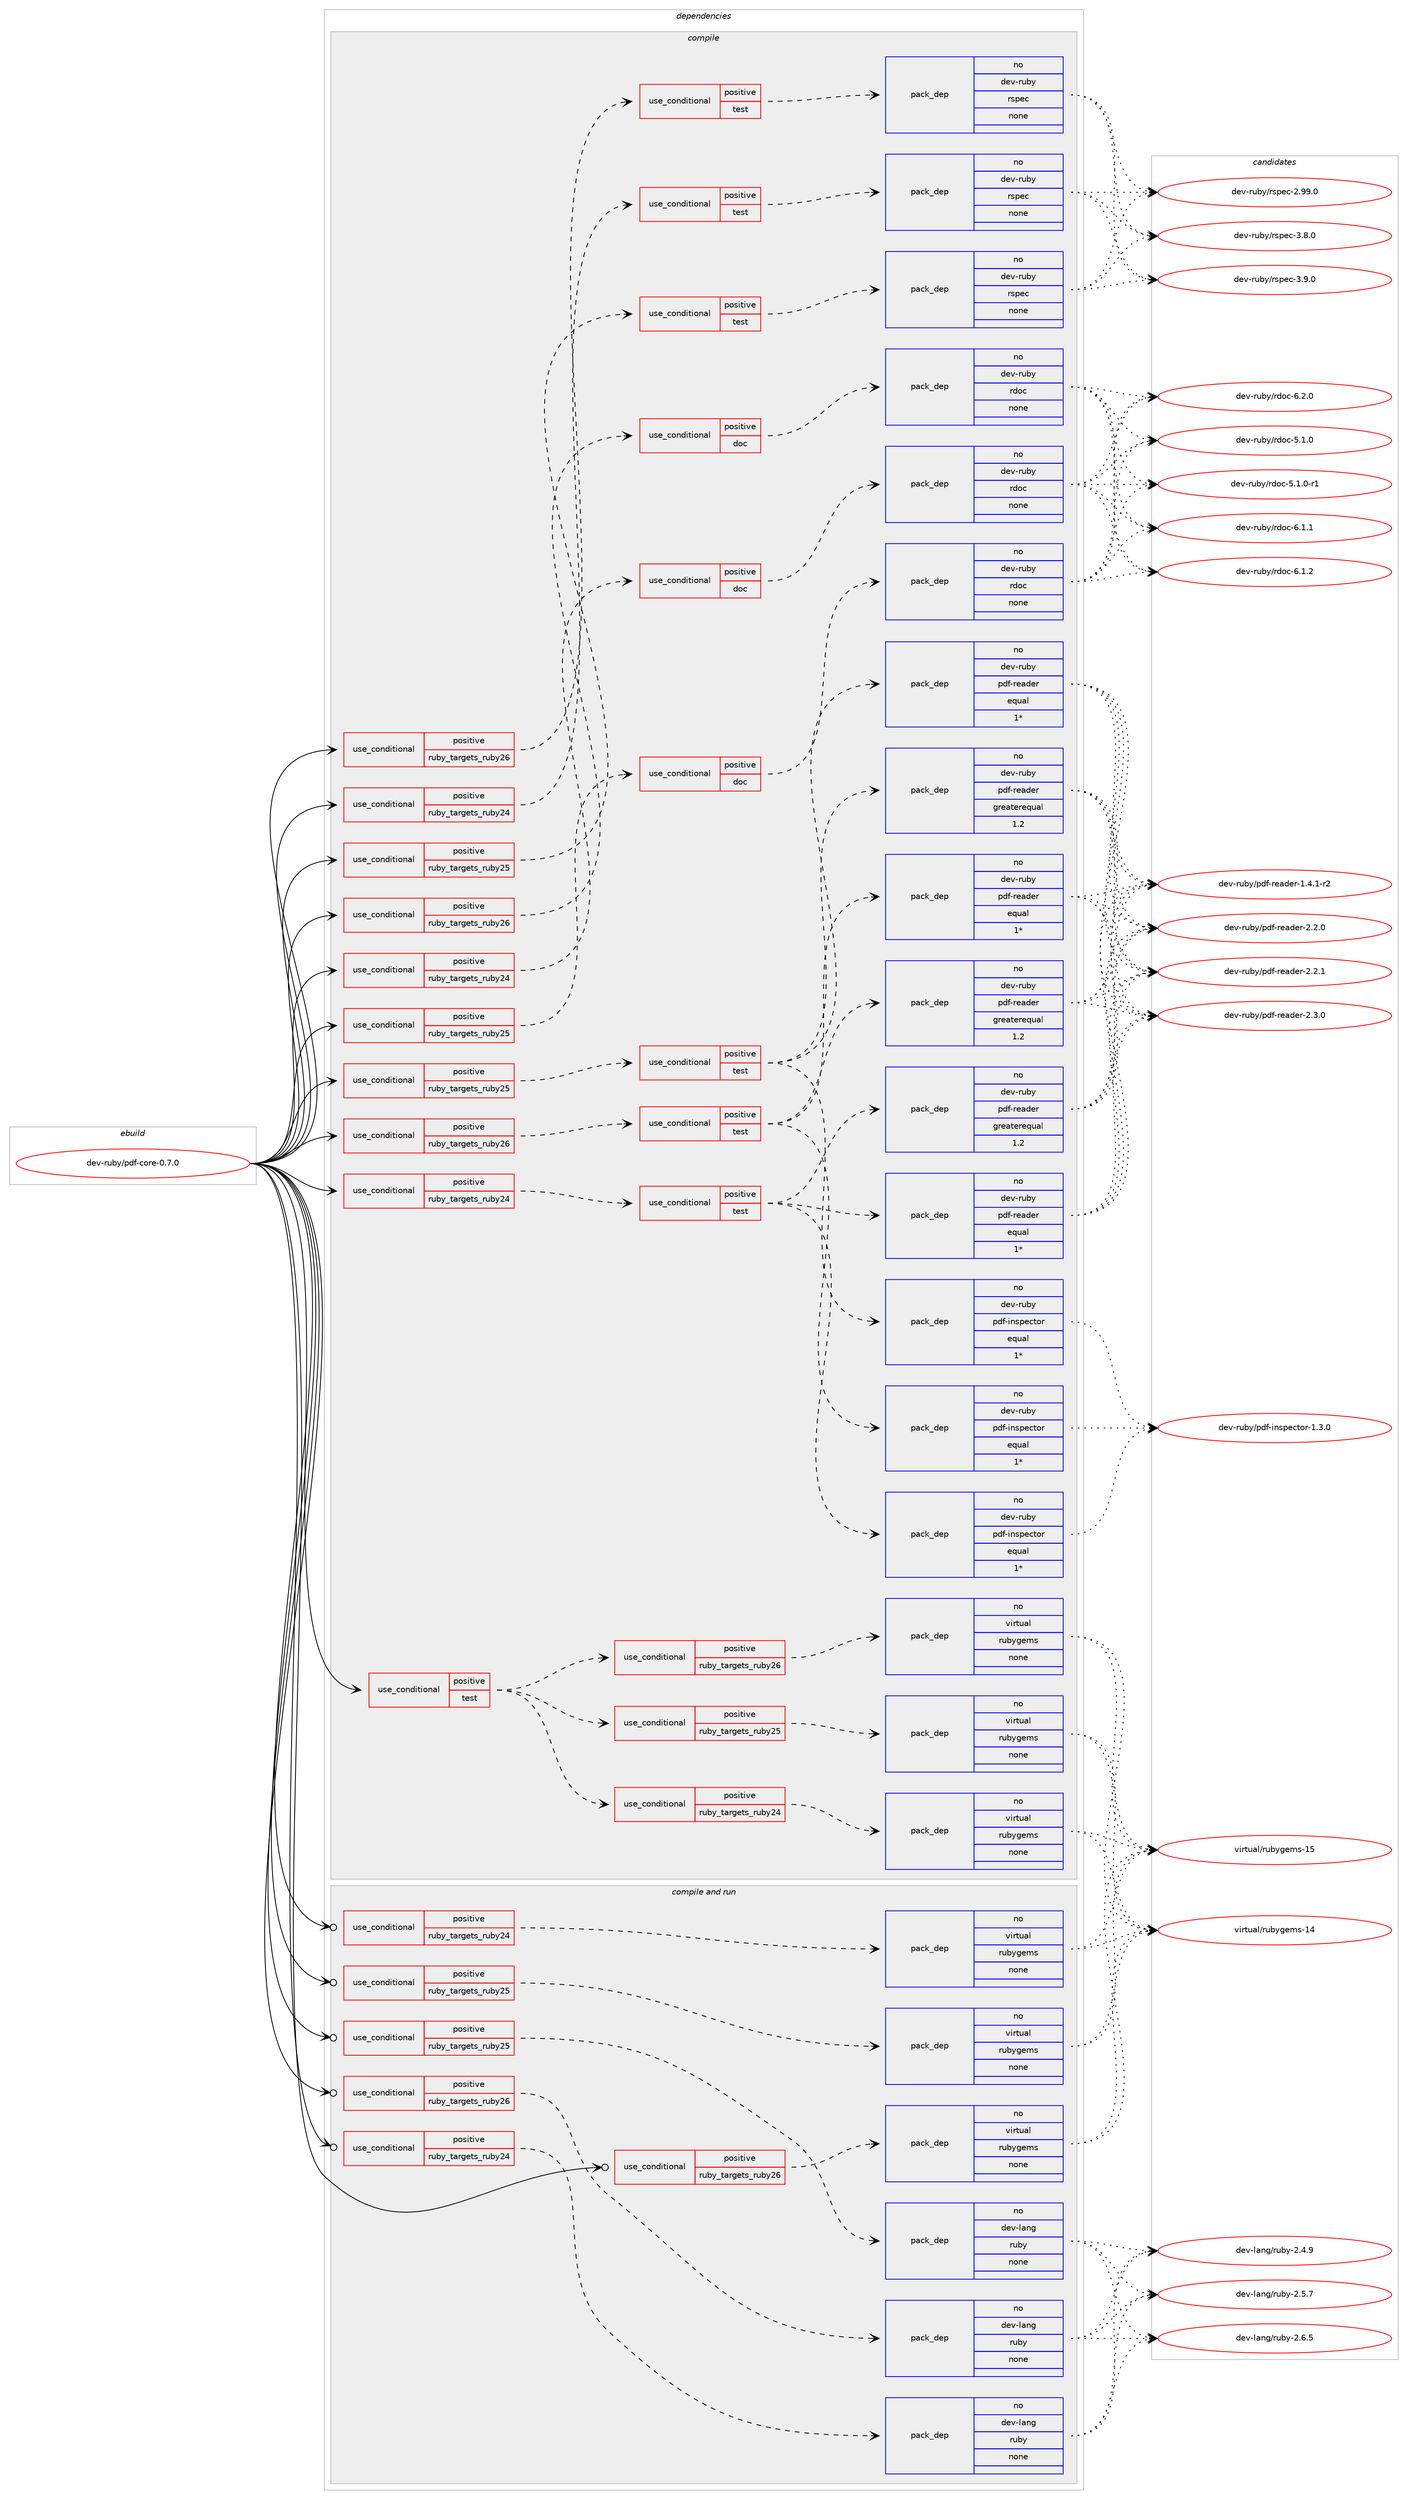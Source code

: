 digraph prolog {

# *************
# Graph options
# *************

newrank=true;
concentrate=true;
compound=true;
graph [rankdir=LR,fontname=Helvetica,fontsize=10,ranksep=1.5];#, ranksep=2.5, nodesep=0.2];
edge  [arrowhead=vee];
node  [fontname=Helvetica,fontsize=10];

# **********
# The ebuild
# **********

subgraph cluster_leftcol {
color=gray;
rank=same;
label=<<i>ebuild</i>>;
id [label="dev-ruby/pdf-core-0.7.0", color=red, width=4, href="../dev-ruby/pdf-core-0.7.0.svg"];
}

# ****************
# The dependencies
# ****************

subgraph cluster_midcol {
color=gray;
label=<<i>dependencies</i>>;
subgraph cluster_compile {
fillcolor="#eeeeee";
style=filled;
label=<<i>compile</i>>;
subgraph cond170307 {
dependency700385 [label=<<TABLE BORDER="0" CELLBORDER="1" CELLSPACING="0" CELLPADDING="4"><TR><TD ROWSPAN="3" CELLPADDING="10">use_conditional</TD></TR><TR><TD>positive</TD></TR><TR><TD>ruby_targets_ruby24</TD></TR></TABLE>>, shape=none, color=red];
subgraph cond170308 {
dependency700386 [label=<<TABLE BORDER="0" CELLBORDER="1" CELLSPACING="0" CELLPADDING="4"><TR><TD ROWSPAN="3" CELLPADDING="10">use_conditional</TD></TR><TR><TD>positive</TD></TR><TR><TD>doc</TD></TR></TABLE>>, shape=none, color=red];
subgraph pack518048 {
dependency700387 [label=<<TABLE BORDER="0" CELLBORDER="1" CELLSPACING="0" CELLPADDING="4" WIDTH="220"><TR><TD ROWSPAN="6" CELLPADDING="30">pack_dep</TD></TR><TR><TD WIDTH="110">no</TD></TR><TR><TD>dev-ruby</TD></TR><TR><TD>rdoc</TD></TR><TR><TD>none</TD></TR><TR><TD></TD></TR></TABLE>>, shape=none, color=blue];
}
dependency700386:e -> dependency700387:w [weight=20,style="dashed",arrowhead="vee"];
}
dependency700385:e -> dependency700386:w [weight=20,style="dashed",arrowhead="vee"];
}
id:e -> dependency700385:w [weight=20,style="solid",arrowhead="vee"];
subgraph cond170309 {
dependency700388 [label=<<TABLE BORDER="0" CELLBORDER="1" CELLSPACING="0" CELLPADDING="4"><TR><TD ROWSPAN="3" CELLPADDING="10">use_conditional</TD></TR><TR><TD>positive</TD></TR><TR><TD>ruby_targets_ruby24</TD></TR></TABLE>>, shape=none, color=red];
subgraph cond170310 {
dependency700389 [label=<<TABLE BORDER="0" CELLBORDER="1" CELLSPACING="0" CELLPADDING="4"><TR><TD ROWSPAN="3" CELLPADDING="10">use_conditional</TD></TR><TR><TD>positive</TD></TR><TR><TD>test</TD></TR></TABLE>>, shape=none, color=red];
subgraph pack518049 {
dependency700390 [label=<<TABLE BORDER="0" CELLBORDER="1" CELLSPACING="0" CELLPADDING="4" WIDTH="220"><TR><TD ROWSPAN="6" CELLPADDING="30">pack_dep</TD></TR><TR><TD WIDTH="110">no</TD></TR><TR><TD>dev-ruby</TD></TR><TR><TD>pdf-inspector</TD></TR><TR><TD>equal</TD></TR><TR><TD>1*</TD></TR></TABLE>>, shape=none, color=blue];
}
dependency700389:e -> dependency700390:w [weight=20,style="dashed",arrowhead="vee"];
subgraph pack518050 {
dependency700391 [label=<<TABLE BORDER="0" CELLBORDER="1" CELLSPACING="0" CELLPADDING="4" WIDTH="220"><TR><TD ROWSPAN="6" CELLPADDING="30">pack_dep</TD></TR><TR><TD WIDTH="110">no</TD></TR><TR><TD>dev-ruby</TD></TR><TR><TD>pdf-reader</TD></TR><TR><TD>greaterequal</TD></TR><TR><TD>1.2</TD></TR></TABLE>>, shape=none, color=blue];
}
dependency700389:e -> dependency700391:w [weight=20,style="dashed",arrowhead="vee"];
subgraph pack518051 {
dependency700392 [label=<<TABLE BORDER="0" CELLBORDER="1" CELLSPACING="0" CELLPADDING="4" WIDTH="220"><TR><TD ROWSPAN="6" CELLPADDING="30">pack_dep</TD></TR><TR><TD WIDTH="110">no</TD></TR><TR><TD>dev-ruby</TD></TR><TR><TD>pdf-reader</TD></TR><TR><TD>equal</TD></TR><TR><TD>1*</TD></TR></TABLE>>, shape=none, color=blue];
}
dependency700389:e -> dependency700392:w [weight=20,style="dashed",arrowhead="vee"];
}
dependency700388:e -> dependency700389:w [weight=20,style="dashed",arrowhead="vee"];
}
id:e -> dependency700388:w [weight=20,style="solid",arrowhead="vee"];
subgraph cond170311 {
dependency700393 [label=<<TABLE BORDER="0" CELLBORDER="1" CELLSPACING="0" CELLPADDING="4"><TR><TD ROWSPAN="3" CELLPADDING="10">use_conditional</TD></TR><TR><TD>positive</TD></TR><TR><TD>ruby_targets_ruby24</TD></TR></TABLE>>, shape=none, color=red];
subgraph cond170312 {
dependency700394 [label=<<TABLE BORDER="0" CELLBORDER="1" CELLSPACING="0" CELLPADDING="4"><TR><TD ROWSPAN="3" CELLPADDING="10">use_conditional</TD></TR><TR><TD>positive</TD></TR><TR><TD>test</TD></TR></TABLE>>, shape=none, color=red];
subgraph pack518052 {
dependency700395 [label=<<TABLE BORDER="0" CELLBORDER="1" CELLSPACING="0" CELLPADDING="4" WIDTH="220"><TR><TD ROWSPAN="6" CELLPADDING="30">pack_dep</TD></TR><TR><TD WIDTH="110">no</TD></TR><TR><TD>dev-ruby</TD></TR><TR><TD>rspec</TD></TR><TR><TD>none</TD></TR><TR><TD></TD></TR></TABLE>>, shape=none, color=blue];
}
dependency700394:e -> dependency700395:w [weight=20,style="dashed",arrowhead="vee"];
}
dependency700393:e -> dependency700394:w [weight=20,style="dashed",arrowhead="vee"];
}
id:e -> dependency700393:w [weight=20,style="solid",arrowhead="vee"];
subgraph cond170313 {
dependency700396 [label=<<TABLE BORDER="0" CELLBORDER="1" CELLSPACING="0" CELLPADDING="4"><TR><TD ROWSPAN="3" CELLPADDING="10">use_conditional</TD></TR><TR><TD>positive</TD></TR><TR><TD>ruby_targets_ruby25</TD></TR></TABLE>>, shape=none, color=red];
subgraph cond170314 {
dependency700397 [label=<<TABLE BORDER="0" CELLBORDER="1" CELLSPACING="0" CELLPADDING="4"><TR><TD ROWSPAN="3" CELLPADDING="10">use_conditional</TD></TR><TR><TD>positive</TD></TR><TR><TD>doc</TD></TR></TABLE>>, shape=none, color=red];
subgraph pack518053 {
dependency700398 [label=<<TABLE BORDER="0" CELLBORDER="1" CELLSPACING="0" CELLPADDING="4" WIDTH="220"><TR><TD ROWSPAN="6" CELLPADDING="30">pack_dep</TD></TR><TR><TD WIDTH="110">no</TD></TR><TR><TD>dev-ruby</TD></TR><TR><TD>rdoc</TD></TR><TR><TD>none</TD></TR><TR><TD></TD></TR></TABLE>>, shape=none, color=blue];
}
dependency700397:e -> dependency700398:w [weight=20,style="dashed",arrowhead="vee"];
}
dependency700396:e -> dependency700397:w [weight=20,style="dashed",arrowhead="vee"];
}
id:e -> dependency700396:w [weight=20,style="solid",arrowhead="vee"];
subgraph cond170315 {
dependency700399 [label=<<TABLE BORDER="0" CELLBORDER="1" CELLSPACING="0" CELLPADDING="4"><TR><TD ROWSPAN="3" CELLPADDING="10">use_conditional</TD></TR><TR><TD>positive</TD></TR><TR><TD>ruby_targets_ruby25</TD></TR></TABLE>>, shape=none, color=red];
subgraph cond170316 {
dependency700400 [label=<<TABLE BORDER="0" CELLBORDER="1" CELLSPACING="0" CELLPADDING="4"><TR><TD ROWSPAN="3" CELLPADDING="10">use_conditional</TD></TR><TR><TD>positive</TD></TR><TR><TD>test</TD></TR></TABLE>>, shape=none, color=red];
subgraph pack518054 {
dependency700401 [label=<<TABLE BORDER="0" CELLBORDER="1" CELLSPACING="0" CELLPADDING="4" WIDTH="220"><TR><TD ROWSPAN="6" CELLPADDING="30">pack_dep</TD></TR><TR><TD WIDTH="110">no</TD></TR><TR><TD>dev-ruby</TD></TR><TR><TD>pdf-inspector</TD></TR><TR><TD>equal</TD></TR><TR><TD>1*</TD></TR></TABLE>>, shape=none, color=blue];
}
dependency700400:e -> dependency700401:w [weight=20,style="dashed",arrowhead="vee"];
subgraph pack518055 {
dependency700402 [label=<<TABLE BORDER="0" CELLBORDER="1" CELLSPACING="0" CELLPADDING="4" WIDTH="220"><TR><TD ROWSPAN="6" CELLPADDING="30">pack_dep</TD></TR><TR><TD WIDTH="110">no</TD></TR><TR><TD>dev-ruby</TD></TR><TR><TD>pdf-reader</TD></TR><TR><TD>greaterequal</TD></TR><TR><TD>1.2</TD></TR></TABLE>>, shape=none, color=blue];
}
dependency700400:e -> dependency700402:w [weight=20,style="dashed",arrowhead="vee"];
subgraph pack518056 {
dependency700403 [label=<<TABLE BORDER="0" CELLBORDER="1" CELLSPACING="0" CELLPADDING="4" WIDTH="220"><TR><TD ROWSPAN="6" CELLPADDING="30">pack_dep</TD></TR><TR><TD WIDTH="110">no</TD></TR><TR><TD>dev-ruby</TD></TR><TR><TD>pdf-reader</TD></TR><TR><TD>equal</TD></TR><TR><TD>1*</TD></TR></TABLE>>, shape=none, color=blue];
}
dependency700400:e -> dependency700403:w [weight=20,style="dashed",arrowhead="vee"];
}
dependency700399:e -> dependency700400:w [weight=20,style="dashed",arrowhead="vee"];
}
id:e -> dependency700399:w [weight=20,style="solid",arrowhead="vee"];
subgraph cond170317 {
dependency700404 [label=<<TABLE BORDER="0" CELLBORDER="1" CELLSPACING="0" CELLPADDING="4"><TR><TD ROWSPAN="3" CELLPADDING="10">use_conditional</TD></TR><TR><TD>positive</TD></TR><TR><TD>ruby_targets_ruby25</TD></TR></TABLE>>, shape=none, color=red];
subgraph cond170318 {
dependency700405 [label=<<TABLE BORDER="0" CELLBORDER="1" CELLSPACING="0" CELLPADDING="4"><TR><TD ROWSPAN="3" CELLPADDING="10">use_conditional</TD></TR><TR><TD>positive</TD></TR><TR><TD>test</TD></TR></TABLE>>, shape=none, color=red];
subgraph pack518057 {
dependency700406 [label=<<TABLE BORDER="0" CELLBORDER="1" CELLSPACING="0" CELLPADDING="4" WIDTH="220"><TR><TD ROWSPAN="6" CELLPADDING="30">pack_dep</TD></TR><TR><TD WIDTH="110">no</TD></TR><TR><TD>dev-ruby</TD></TR><TR><TD>rspec</TD></TR><TR><TD>none</TD></TR><TR><TD></TD></TR></TABLE>>, shape=none, color=blue];
}
dependency700405:e -> dependency700406:w [weight=20,style="dashed",arrowhead="vee"];
}
dependency700404:e -> dependency700405:w [weight=20,style="dashed",arrowhead="vee"];
}
id:e -> dependency700404:w [weight=20,style="solid",arrowhead="vee"];
subgraph cond170319 {
dependency700407 [label=<<TABLE BORDER="0" CELLBORDER="1" CELLSPACING="0" CELLPADDING="4"><TR><TD ROWSPAN="3" CELLPADDING="10">use_conditional</TD></TR><TR><TD>positive</TD></TR><TR><TD>ruby_targets_ruby26</TD></TR></TABLE>>, shape=none, color=red];
subgraph cond170320 {
dependency700408 [label=<<TABLE BORDER="0" CELLBORDER="1" CELLSPACING="0" CELLPADDING="4"><TR><TD ROWSPAN="3" CELLPADDING="10">use_conditional</TD></TR><TR><TD>positive</TD></TR><TR><TD>doc</TD></TR></TABLE>>, shape=none, color=red];
subgraph pack518058 {
dependency700409 [label=<<TABLE BORDER="0" CELLBORDER="1" CELLSPACING="0" CELLPADDING="4" WIDTH="220"><TR><TD ROWSPAN="6" CELLPADDING="30">pack_dep</TD></TR><TR><TD WIDTH="110">no</TD></TR><TR><TD>dev-ruby</TD></TR><TR><TD>rdoc</TD></TR><TR><TD>none</TD></TR><TR><TD></TD></TR></TABLE>>, shape=none, color=blue];
}
dependency700408:e -> dependency700409:w [weight=20,style="dashed",arrowhead="vee"];
}
dependency700407:e -> dependency700408:w [weight=20,style="dashed",arrowhead="vee"];
}
id:e -> dependency700407:w [weight=20,style="solid",arrowhead="vee"];
subgraph cond170321 {
dependency700410 [label=<<TABLE BORDER="0" CELLBORDER="1" CELLSPACING="0" CELLPADDING="4"><TR><TD ROWSPAN="3" CELLPADDING="10">use_conditional</TD></TR><TR><TD>positive</TD></TR><TR><TD>ruby_targets_ruby26</TD></TR></TABLE>>, shape=none, color=red];
subgraph cond170322 {
dependency700411 [label=<<TABLE BORDER="0" CELLBORDER="1" CELLSPACING="0" CELLPADDING="4"><TR><TD ROWSPAN="3" CELLPADDING="10">use_conditional</TD></TR><TR><TD>positive</TD></TR><TR><TD>test</TD></TR></TABLE>>, shape=none, color=red];
subgraph pack518059 {
dependency700412 [label=<<TABLE BORDER="0" CELLBORDER="1" CELLSPACING="0" CELLPADDING="4" WIDTH="220"><TR><TD ROWSPAN="6" CELLPADDING="30">pack_dep</TD></TR><TR><TD WIDTH="110">no</TD></TR><TR><TD>dev-ruby</TD></TR><TR><TD>pdf-inspector</TD></TR><TR><TD>equal</TD></TR><TR><TD>1*</TD></TR></TABLE>>, shape=none, color=blue];
}
dependency700411:e -> dependency700412:w [weight=20,style="dashed",arrowhead="vee"];
subgraph pack518060 {
dependency700413 [label=<<TABLE BORDER="0" CELLBORDER="1" CELLSPACING="0" CELLPADDING="4" WIDTH="220"><TR><TD ROWSPAN="6" CELLPADDING="30">pack_dep</TD></TR><TR><TD WIDTH="110">no</TD></TR><TR><TD>dev-ruby</TD></TR><TR><TD>pdf-reader</TD></TR><TR><TD>greaterequal</TD></TR><TR><TD>1.2</TD></TR></TABLE>>, shape=none, color=blue];
}
dependency700411:e -> dependency700413:w [weight=20,style="dashed",arrowhead="vee"];
subgraph pack518061 {
dependency700414 [label=<<TABLE BORDER="0" CELLBORDER="1" CELLSPACING="0" CELLPADDING="4" WIDTH="220"><TR><TD ROWSPAN="6" CELLPADDING="30">pack_dep</TD></TR><TR><TD WIDTH="110">no</TD></TR><TR><TD>dev-ruby</TD></TR><TR><TD>pdf-reader</TD></TR><TR><TD>equal</TD></TR><TR><TD>1*</TD></TR></TABLE>>, shape=none, color=blue];
}
dependency700411:e -> dependency700414:w [weight=20,style="dashed",arrowhead="vee"];
}
dependency700410:e -> dependency700411:w [weight=20,style="dashed",arrowhead="vee"];
}
id:e -> dependency700410:w [weight=20,style="solid",arrowhead="vee"];
subgraph cond170323 {
dependency700415 [label=<<TABLE BORDER="0" CELLBORDER="1" CELLSPACING="0" CELLPADDING="4"><TR><TD ROWSPAN="3" CELLPADDING="10">use_conditional</TD></TR><TR><TD>positive</TD></TR><TR><TD>ruby_targets_ruby26</TD></TR></TABLE>>, shape=none, color=red];
subgraph cond170324 {
dependency700416 [label=<<TABLE BORDER="0" CELLBORDER="1" CELLSPACING="0" CELLPADDING="4"><TR><TD ROWSPAN="3" CELLPADDING="10">use_conditional</TD></TR><TR><TD>positive</TD></TR><TR><TD>test</TD></TR></TABLE>>, shape=none, color=red];
subgraph pack518062 {
dependency700417 [label=<<TABLE BORDER="0" CELLBORDER="1" CELLSPACING="0" CELLPADDING="4" WIDTH="220"><TR><TD ROWSPAN="6" CELLPADDING="30">pack_dep</TD></TR><TR><TD WIDTH="110">no</TD></TR><TR><TD>dev-ruby</TD></TR><TR><TD>rspec</TD></TR><TR><TD>none</TD></TR><TR><TD></TD></TR></TABLE>>, shape=none, color=blue];
}
dependency700416:e -> dependency700417:w [weight=20,style="dashed",arrowhead="vee"];
}
dependency700415:e -> dependency700416:w [weight=20,style="dashed",arrowhead="vee"];
}
id:e -> dependency700415:w [weight=20,style="solid",arrowhead="vee"];
subgraph cond170325 {
dependency700418 [label=<<TABLE BORDER="0" CELLBORDER="1" CELLSPACING="0" CELLPADDING="4"><TR><TD ROWSPAN="3" CELLPADDING="10">use_conditional</TD></TR><TR><TD>positive</TD></TR><TR><TD>test</TD></TR></TABLE>>, shape=none, color=red];
subgraph cond170326 {
dependency700419 [label=<<TABLE BORDER="0" CELLBORDER="1" CELLSPACING="0" CELLPADDING="4"><TR><TD ROWSPAN="3" CELLPADDING="10">use_conditional</TD></TR><TR><TD>positive</TD></TR><TR><TD>ruby_targets_ruby24</TD></TR></TABLE>>, shape=none, color=red];
subgraph pack518063 {
dependency700420 [label=<<TABLE BORDER="0" CELLBORDER="1" CELLSPACING="0" CELLPADDING="4" WIDTH="220"><TR><TD ROWSPAN="6" CELLPADDING="30">pack_dep</TD></TR><TR><TD WIDTH="110">no</TD></TR><TR><TD>virtual</TD></TR><TR><TD>rubygems</TD></TR><TR><TD>none</TD></TR><TR><TD></TD></TR></TABLE>>, shape=none, color=blue];
}
dependency700419:e -> dependency700420:w [weight=20,style="dashed",arrowhead="vee"];
}
dependency700418:e -> dependency700419:w [weight=20,style="dashed",arrowhead="vee"];
subgraph cond170327 {
dependency700421 [label=<<TABLE BORDER="0" CELLBORDER="1" CELLSPACING="0" CELLPADDING="4"><TR><TD ROWSPAN="3" CELLPADDING="10">use_conditional</TD></TR><TR><TD>positive</TD></TR><TR><TD>ruby_targets_ruby25</TD></TR></TABLE>>, shape=none, color=red];
subgraph pack518064 {
dependency700422 [label=<<TABLE BORDER="0" CELLBORDER="1" CELLSPACING="0" CELLPADDING="4" WIDTH="220"><TR><TD ROWSPAN="6" CELLPADDING="30">pack_dep</TD></TR><TR><TD WIDTH="110">no</TD></TR><TR><TD>virtual</TD></TR><TR><TD>rubygems</TD></TR><TR><TD>none</TD></TR><TR><TD></TD></TR></TABLE>>, shape=none, color=blue];
}
dependency700421:e -> dependency700422:w [weight=20,style="dashed",arrowhead="vee"];
}
dependency700418:e -> dependency700421:w [weight=20,style="dashed",arrowhead="vee"];
subgraph cond170328 {
dependency700423 [label=<<TABLE BORDER="0" CELLBORDER="1" CELLSPACING="0" CELLPADDING="4"><TR><TD ROWSPAN="3" CELLPADDING="10">use_conditional</TD></TR><TR><TD>positive</TD></TR><TR><TD>ruby_targets_ruby26</TD></TR></TABLE>>, shape=none, color=red];
subgraph pack518065 {
dependency700424 [label=<<TABLE BORDER="0" CELLBORDER="1" CELLSPACING="0" CELLPADDING="4" WIDTH="220"><TR><TD ROWSPAN="6" CELLPADDING="30">pack_dep</TD></TR><TR><TD WIDTH="110">no</TD></TR><TR><TD>virtual</TD></TR><TR><TD>rubygems</TD></TR><TR><TD>none</TD></TR><TR><TD></TD></TR></TABLE>>, shape=none, color=blue];
}
dependency700423:e -> dependency700424:w [weight=20,style="dashed",arrowhead="vee"];
}
dependency700418:e -> dependency700423:w [weight=20,style="dashed",arrowhead="vee"];
}
id:e -> dependency700418:w [weight=20,style="solid",arrowhead="vee"];
}
subgraph cluster_compileandrun {
fillcolor="#eeeeee";
style=filled;
label=<<i>compile and run</i>>;
subgraph cond170329 {
dependency700425 [label=<<TABLE BORDER="0" CELLBORDER="1" CELLSPACING="0" CELLPADDING="4"><TR><TD ROWSPAN="3" CELLPADDING="10">use_conditional</TD></TR><TR><TD>positive</TD></TR><TR><TD>ruby_targets_ruby24</TD></TR></TABLE>>, shape=none, color=red];
subgraph pack518066 {
dependency700426 [label=<<TABLE BORDER="0" CELLBORDER="1" CELLSPACING="0" CELLPADDING="4" WIDTH="220"><TR><TD ROWSPAN="6" CELLPADDING="30">pack_dep</TD></TR><TR><TD WIDTH="110">no</TD></TR><TR><TD>dev-lang</TD></TR><TR><TD>ruby</TD></TR><TR><TD>none</TD></TR><TR><TD></TD></TR></TABLE>>, shape=none, color=blue];
}
dependency700425:e -> dependency700426:w [weight=20,style="dashed",arrowhead="vee"];
}
id:e -> dependency700425:w [weight=20,style="solid",arrowhead="odotvee"];
subgraph cond170330 {
dependency700427 [label=<<TABLE BORDER="0" CELLBORDER="1" CELLSPACING="0" CELLPADDING="4"><TR><TD ROWSPAN="3" CELLPADDING="10">use_conditional</TD></TR><TR><TD>positive</TD></TR><TR><TD>ruby_targets_ruby24</TD></TR></TABLE>>, shape=none, color=red];
subgraph pack518067 {
dependency700428 [label=<<TABLE BORDER="0" CELLBORDER="1" CELLSPACING="0" CELLPADDING="4" WIDTH="220"><TR><TD ROWSPAN="6" CELLPADDING="30">pack_dep</TD></TR><TR><TD WIDTH="110">no</TD></TR><TR><TD>virtual</TD></TR><TR><TD>rubygems</TD></TR><TR><TD>none</TD></TR><TR><TD></TD></TR></TABLE>>, shape=none, color=blue];
}
dependency700427:e -> dependency700428:w [weight=20,style="dashed",arrowhead="vee"];
}
id:e -> dependency700427:w [weight=20,style="solid",arrowhead="odotvee"];
subgraph cond170331 {
dependency700429 [label=<<TABLE BORDER="0" CELLBORDER="1" CELLSPACING="0" CELLPADDING="4"><TR><TD ROWSPAN="3" CELLPADDING="10">use_conditional</TD></TR><TR><TD>positive</TD></TR><TR><TD>ruby_targets_ruby25</TD></TR></TABLE>>, shape=none, color=red];
subgraph pack518068 {
dependency700430 [label=<<TABLE BORDER="0" CELLBORDER="1" CELLSPACING="0" CELLPADDING="4" WIDTH="220"><TR><TD ROWSPAN="6" CELLPADDING="30">pack_dep</TD></TR><TR><TD WIDTH="110">no</TD></TR><TR><TD>dev-lang</TD></TR><TR><TD>ruby</TD></TR><TR><TD>none</TD></TR><TR><TD></TD></TR></TABLE>>, shape=none, color=blue];
}
dependency700429:e -> dependency700430:w [weight=20,style="dashed",arrowhead="vee"];
}
id:e -> dependency700429:w [weight=20,style="solid",arrowhead="odotvee"];
subgraph cond170332 {
dependency700431 [label=<<TABLE BORDER="0" CELLBORDER="1" CELLSPACING="0" CELLPADDING="4"><TR><TD ROWSPAN="3" CELLPADDING="10">use_conditional</TD></TR><TR><TD>positive</TD></TR><TR><TD>ruby_targets_ruby25</TD></TR></TABLE>>, shape=none, color=red];
subgraph pack518069 {
dependency700432 [label=<<TABLE BORDER="0" CELLBORDER="1" CELLSPACING="0" CELLPADDING="4" WIDTH="220"><TR><TD ROWSPAN="6" CELLPADDING="30">pack_dep</TD></TR><TR><TD WIDTH="110">no</TD></TR><TR><TD>virtual</TD></TR><TR><TD>rubygems</TD></TR><TR><TD>none</TD></TR><TR><TD></TD></TR></TABLE>>, shape=none, color=blue];
}
dependency700431:e -> dependency700432:w [weight=20,style="dashed",arrowhead="vee"];
}
id:e -> dependency700431:w [weight=20,style="solid",arrowhead="odotvee"];
subgraph cond170333 {
dependency700433 [label=<<TABLE BORDER="0" CELLBORDER="1" CELLSPACING="0" CELLPADDING="4"><TR><TD ROWSPAN="3" CELLPADDING="10">use_conditional</TD></TR><TR><TD>positive</TD></TR><TR><TD>ruby_targets_ruby26</TD></TR></TABLE>>, shape=none, color=red];
subgraph pack518070 {
dependency700434 [label=<<TABLE BORDER="0" CELLBORDER="1" CELLSPACING="0" CELLPADDING="4" WIDTH="220"><TR><TD ROWSPAN="6" CELLPADDING="30">pack_dep</TD></TR><TR><TD WIDTH="110">no</TD></TR><TR><TD>dev-lang</TD></TR><TR><TD>ruby</TD></TR><TR><TD>none</TD></TR><TR><TD></TD></TR></TABLE>>, shape=none, color=blue];
}
dependency700433:e -> dependency700434:w [weight=20,style="dashed",arrowhead="vee"];
}
id:e -> dependency700433:w [weight=20,style="solid",arrowhead="odotvee"];
subgraph cond170334 {
dependency700435 [label=<<TABLE BORDER="0" CELLBORDER="1" CELLSPACING="0" CELLPADDING="4"><TR><TD ROWSPAN="3" CELLPADDING="10">use_conditional</TD></TR><TR><TD>positive</TD></TR><TR><TD>ruby_targets_ruby26</TD></TR></TABLE>>, shape=none, color=red];
subgraph pack518071 {
dependency700436 [label=<<TABLE BORDER="0" CELLBORDER="1" CELLSPACING="0" CELLPADDING="4" WIDTH="220"><TR><TD ROWSPAN="6" CELLPADDING="30">pack_dep</TD></TR><TR><TD WIDTH="110">no</TD></TR><TR><TD>virtual</TD></TR><TR><TD>rubygems</TD></TR><TR><TD>none</TD></TR><TR><TD></TD></TR></TABLE>>, shape=none, color=blue];
}
dependency700435:e -> dependency700436:w [weight=20,style="dashed",arrowhead="vee"];
}
id:e -> dependency700435:w [weight=20,style="solid",arrowhead="odotvee"];
}
subgraph cluster_run {
fillcolor="#eeeeee";
style=filled;
label=<<i>run</i>>;
}
}

# **************
# The candidates
# **************

subgraph cluster_choices {
rank=same;
color=gray;
label=<<i>candidates</i>>;

subgraph choice518048 {
color=black;
nodesep=1;
choice10010111845114117981214711410011199455346494648 [label="dev-ruby/rdoc-5.1.0", color=red, width=4,href="../dev-ruby/rdoc-5.1.0.svg"];
choice100101118451141179812147114100111994553464946484511449 [label="dev-ruby/rdoc-5.1.0-r1", color=red, width=4,href="../dev-ruby/rdoc-5.1.0-r1.svg"];
choice10010111845114117981214711410011199455446494649 [label="dev-ruby/rdoc-6.1.1", color=red, width=4,href="../dev-ruby/rdoc-6.1.1.svg"];
choice10010111845114117981214711410011199455446494650 [label="dev-ruby/rdoc-6.1.2", color=red, width=4,href="../dev-ruby/rdoc-6.1.2.svg"];
choice10010111845114117981214711410011199455446504648 [label="dev-ruby/rdoc-6.2.0", color=red, width=4,href="../dev-ruby/rdoc-6.2.0.svg"];
dependency700387:e -> choice10010111845114117981214711410011199455346494648:w [style=dotted,weight="100"];
dependency700387:e -> choice100101118451141179812147114100111994553464946484511449:w [style=dotted,weight="100"];
dependency700387:e -> choice10010111845114117981214711410011199455446494649:w [style=dotted,weight="100"];
dependency700387:e -> choice10010111845114117981214711410011199455446494650:w [style=dotted,weight="100"];
dependency700387:e -> choice10010111845114117981214711410011199455446504648:w [style=dotted,weight="100"];
}
subgraph choice518049 {
color=black;
nodesep=1;
choice1001011184511411798121471121001024510511011511210199116111114454946514648 [label="dev-ruby/pdf-inspector-1.3.0", color=red, width=4,href="../dev-ruby/pdf-inspector-1.3.0.svg"];
dependency700390:e -> choice1001011184511411798121471121001024510511011511210199116111114454946514648:w [style=dotted,weight="100"];
}
subgraph choice518050 {
color=black;
nodesep=1;
choice10010111845114117981214711210010245114101971001011144549465246494511450 [label="dev-ruby/pdf-reader-1.4.1-r2", color=red, width=4,href="../dev-ruby/pdf-reader-1.4.1-r2.svg"];
choice1001011184511411798121471121001024511410197100101114455046504648 [label="dev-ruby/pdf-reader-2.2.0", color=red, width=4,href="../dev-ruby/pdf-reader-2.2.0.svg"];
choice1001011184511411798121471121001024511410197100101114455046504649 [label="dev-ruby/pdf-reader-2.2.1", color=red, width=4,href="../dev-ruby/pdf-reader-2.2.1.svg"];
choice1001011184511411798121471121001024511410197100101114455046514648 [label="dev-ruby/pdf-reader-2.3.0", color=red, width=4,href="../dev-ruby/pdf-reader-2.3.0.svg"];
dependency700391:e -> choice10010111845114117981214711210010245114101971001011144549465246494511450:w [style=dotted,weight="100"];
dependency700391:e -> choice1001011184511411798121471121001024511410197100101114455046504648:w [style=dotted,weight="100"];
dependency700391:e -> choice1001011184511411798121471121001024511410197100101114455046504649:w [style=dotted,weight="100"];
dependency700391:e -> choice1001011184511411798121471121001024511410197100101114455046514648:w [style=dotted,weight="100"];
}
subgraph choice518051 {
color=black;
nodesep=1;
choice10010111845114117981214711210010245114101971001011144549465246494511450 [label="dev-ruby/pdf-reader-1.4.1-r2", color=red, width=4,href="../dev-ruby/pdf-reader-1.4.1-r2.svg"];
choice1001011184511411798121471121001024511410197100101114455046504648 [label="dev-ruby/pdf-reader-2.2.0", color=red, width=4,href="../dev-ruby/pdf-reader-2.2.0.svg"];
choice1001011184511411798121471121001024511410197100101114455046504649 [label="dev-ruby/pdf-reader-2.2.1", color=red, width=4,href="../dev-ruby/pdf-reader-2.2.1.svg"];
choice1001011184511411798121471121001024511410197100101114455046514648 [label="dev-ruby/pdf-reader-2.3.0", color=red, width=4,href="../dev-ruby/pdf-reader-2.3.0.svg"];
dependency700392:e -> choice10010111845114117981214711210010245114101971001011144549465246494511450:w [style=dotted,weight="100"];
dependency700392:e -> choice1001011184511411798121471121001024511410197100101114455046504648:w [style=dotted,weight="100"];
dependency700392:e -> choice1001011184511411798121471121001024511410197100101114455046504649:w [style=dotted,weight="100"];
dependency700392:e -> choice1001011184511411798121471121001024511410197100101114455046514648:w [style=dotted,weight="100"];
}
subgraph choice518052 {
color=black;
nodesep=1;
choice1001011184511411798121471141151121019945504657574648 [label="dev-ruby/rspec-2.99.0", color=red, width=4,href="../dev-ruby/rspec-2.99.0.svg"];
choice10010111845114117981214711411511210199455146564648 [label="dev-ruby/rspec-3.8.0", color=red, width=4,href="../dev-ruby/rspec-3.8.0.svg"];
choice10010111845114117981214711411511210199455146574648 [label="dev-ruby/rspec-3.9.0", color=red, width=4,href="../dev-ruby/rspec-3.9.0.svg"];
dependency700395:e -> choice1001011184511411798121471141151121019945504657574648:w [style=dotted,weight="100"];
dependency700395:e -> choice10010111845114117981214711411511210199455146564648:w [style=dotted,weight="100"];
dependency700395:e -> choice10010111845114117981214711411511210199455146574648:w [style=dotted,weight="100"];
}
subgraph choice518053 {
color=black;
nodesep=1;
choice10010111845114117981214711410011199455346494648 [label="dev-ruby/rdoc-5.1.0", color=red, width=4,href="../dev-ruby/rdoc-5.1.0.svg"];
choice100101118451141179812147114100111994553464946484511449 [label="dev-ruby/rdoc-5.1.0-r1", color=red, width=4,href="../dev-ruby/rdoc-5.1.0-r1.svg"];
choice10010111845114117981214711410011199455446494649 [label="dev-ruby/rdoc-6.1.1", color=red, width=4,href="../dev-ruby/rdoc-6.1.1.svg"];
choice10010111845114117981214711410011199455446494650 [label="dev-ruby/rdoc-6.1.2", color=red, width=4,href="../dev-ruby/rdoc-6.1.2.svg"];
choice10010111845114117981214711410011199455446504648 [label="dev-ruby/rdoc-6.2.0", color=red, width=4,href="../dev-ruby/rdoc-6.2.0.svg"];
dependency700398:e -> choice10010111845114117981214711410011199455346494648:w [style=dotted,weight="100"];
dependency700398:e -> choice100101118451141179812147114100111994553464946484511449:w [style=dotted,weight="100"];
dependency700398:e -> choice10010111845114117981214711410011199455446494649:w [style=dotted,weight="100"];
dependency700398:e -> choice10010111845114117981214711410011199455446494650:w [style=dotted,weight="100"];
dependency700398:e -> choice10010111845114117981214711410011199455446504648:w [style=dotted,weight="100"];
}
subgraph choice518054 {
color=black;
nodesep=1;
choice1001011184511411798121471121001024510511011511210199116111114454946514648 [label="dev-ruby/pdf-inspector-1.3.0", color=red, width=4,href="../dev-ruby/pdf-inspector-1.3.0.svg"];
dependency700401:e -> choice1001011184511411798121471121001024510511011511210199116111114454946514648:w [style=dotted,weight="100"];
}
subgraph choice518055 {
color=black;
nodesep=1;
choice10010111845114117981214711210010245114101971001011144549465246494511450 [label="dev-ruby/pdf-reader-1.4.1-r2", color=red, width=4,href="../dev-ruby/pdf-reader-1.4.1-r2.svg"];
choice1001011184511411798121471121001024511410197100101114455046504648 [label="dev-ruby/pdf-reader-2.2.0", color=red, width=4,href="../dev-ruby/pdf-reader-2.2.0.svg"];
choice1001011184511411798121471121001024511410197100101114455046504649 [label="dev-ruby/pdf-reader-2.2.1", color=red, width=4,href="../dev-ruby/pdf-reader-2.2.1.svg"];
choice1001011184511411798121471121001024511410197100101114455046514648 [label="dev-ruby/pdf-reader-2.3.0", color=red, width=4,href="../dev-ruby/pdf-reader-2.3.0.svg"];
dependency700402:e -> choice10010111845114117981214711210010245114101971001011144549465246494511450:w [style=dotted,weight="100"];
dependency700402:e -> choice1001011184511411798121471121001024511410197100101114455046504648:w [style=dotted,weight="100"];
dependency700402:e -> choice1001011184511411798121471121001024511410197100101114455046504649:w [style=dotted,weight="100"];
dependency700402:e -> choice1001011184511411798121471121001024511410197100101114455046514648:w [style=dotted,weight="100"];
}
subgraph choice518056 {
color=black;
nodesep=1;
choice10010111845114117981214711210010245114101971001011144549465246494511450 [label="dev-ruby/pdf-reader-1.4.1-r2", color=red, width=4,href="../dev-ruby/pdf-reader-1.4.1-r2.svg"];
choice1001011184511411798121471121001024511410197100101114455046504648 [label="dev-ruby/pdf-reader-2.2.0", color=red, width=4,href="../dev-ruby/pdf-reader-2.2.0.svg"];
choice1001011184511411798121471121001024511410197100101114455046504649 [label="dev-ruby/pdf-reader-2.2.1", color=red, width=4,href="../dev-ruby/pdf-reader-2.2.1.svg"];
choice1001011184511411798121471121001024511410197100101114455046514648 [label="dev-ruby/pdf-reader-2.3.0", color=red, width=4,href="../dev-ruby/pdf-reader-2.3.0.svg"];
dependency700403:e -> choice10010111845114117981214711210010245114101971001011144549465246494511450:w [style=dotted,weight="100"];
dependency700403:e -> choice1001011184511411798121471121001024511410197100101114455046504648:w [style=dotted,weight="100"];
dependency700403:e -> choice1001011184511411798121471121001024511410197100101114455046504649:w [style=dotted,weight="100"];
dependency700403:e -> choice1001011184511411798121471121001024511410197100101114455046514648:w [style=dotted,weight="100"];
}
subgraph choice518057 {
color=black;
nodesep=1;
choice1001011184511411798121471141151121019945504657574648 [label="dev-ruby/rspec-2.99.0", color=red, width=4,href="../dev-ruby/rspec-2.99.0.svg"];
choice10010111845114117981214711411511210199455146564648 [label="dev-ruby/rspec-3.8.0", color=red, width=4,href="../dev-ruby/rspec-3.8.0.svg"];
choice10010111845114117981214711411511210199455146574648 [label="dev-ruby/rspec-3.9.0", color=red, width=4,href="../dev-ruby/rspec-3.9.0.svg"];
dependency700406:e -> choice1001011184511411798121471141151121019945504657574648:w [style=dotted,weight="100"];
dependency700406:e -> choice10010111845114117981214711411511210199455146564648:w [style=dotted,weight="100"];
dependency700406:e -> choice10010111845114117981214711411511210199455146574648:w [style=dotted,weight="100"];
}
subgraph choice518058 {
color=black;
nodesep=1;
choice10010111845114117981214711410011199455346494648 [label="dev-ruby/rdoc-5.1.0", color=red, width=4,href="../dev-ruby/rdoc-5.1.0.svg"];
choice100101118451141179812147114100111994553464946484511449 [label="dev-ruby/rdoc-5.1.0-r1", color=red, width=4,href="../dev-ruby/rdoc-5.1.0-r1.svg"];
choice10010111845114117981214711410011199455446494649 [label="dev-ruby/rdoc-6.1.1", color=red, width=4,href="../dev-ruby/rdoc-6.1.1.svg"];
choice10010111845114117981214711410011199455446494650 [label="dev-ruby/rdoc-6.1.2", color=red, width=4,href="../dev-ruby/rdoc-6.1.2.svg"];
choice10010111845114117981214711410011199455446504648 [label="dev-ruby/rdoc-6.2.0", color=red, width=4,href="../dev-ruby/rdoc-6.2.0.svg"];
dependency700409:e -> choice10010111845114117981214711410011199455346494648:w [style=dotted,weight="100"];
dependency700409:e -> choice100101118451141179812147114100111994553464946484511449:w [style=dotted,weight="100"];
dependency700409:e -> choice10010111845114117981214711410011199455446494649:w [style=dotted,weight="100"];
dependency700409:e -> choice10010111845114117981214711410011199455446494650:w [style=dotted,weight="100"];
dependency700409:e -> choice10010111845114117981214711410011199455446504648:w [style=dotted,weight="100"];
}
subgraph choice518059 {
color=black;
nodesep=1;
choice1001011184511411798121471121001024510511011511210199116111114454946514648 [label="dev-ruby/pdf-inspector-1.3.0", color=red, width=4,href="../dev-ruby/pdf-inspector-1.3.0.svg"];
dependency700412:e -> choice1001011184511411798121471121001024510511011511210199116111114454946514648:w [style=dotted,weight="100"];
}
subgraph choice518060 {
color=black;
nodesep=1;
choice10010111845114117981214711210010245114101971001011144549465246494511450 [label="dev-ruby/pdf-reader-1.4.1-r2", color=red, width=4,href="../dev-ruby/pdf-reader-1.4.1-r2.svg"];
choice1001011184511411798121471121001024511410197100101114455046504648 [label="dev-ruby/pdf-reader-2.2.0", color=red, width=4,href="../dev-ruby/pdf-reader-2.2.0.svg"];
choice1001011184511411798121471121001024511410197100101114455046504649 [label="dev-ruby/pdf-reader-2.2.1", color=red, width=4,href="../dev-ruby/pdf-reader-2.2.1.svg"];
choice1001011184511411798121471121001024511410197100101114455046514648 [label="dev-ruby/pdf-reader-2.3.0", color=red, width=4,href="../dev-ruby/pdf-reader-2.3.0.svg"];
dependency700413:e -> choice10010111845114117981214711210010245114101971001011144549465246494511450:w [style=dotted,weight="100"];
dependency700413:e -> choice1001011184511411798121471121001024511410197100101114455046504648:w [style=dotted,weight="100"];
dependency700413:e -> choice1001011184511411798121471121001024511410197100101114455046504649:w [style=dotted,weight="100"];
dependency700413:e -> choice1001011184511411798121471121001024511410197100101114455046514648:w [style=dotted,weight="100"];
}
subgraph choice518061 {
color=black;
nodesep=1;
choice10010111845114117981214711210010245114101971001011144549465246494511450 [label="dev-ruby/pdf-reader-1.4.1-r2", color=red, width=4,href="../dev-ruby/pdf-reader-1.4.1-r2.svg"];
choice1001011184511411798121471121001024511410197100101114455046504648 [label="dev-ruby/pdf-reader-2.2.0", color=red, width=4,href="../dev-ruby/pdf-reader-2.2.0.svg"];
choice1001011184511411798121471121001024511410197100101114455046504649 [label="dev-ruby/pdf-reader-2.2.1", color=red, width=4,href="../dev-ruby/pdf-reader-2.2.1.svg"];
choice1001011184511411798121471121001024511410197100101114455046514648 [label="dev-ruby/pdf-reader-2.3.0", color=red, width=4,href="../dev-ruby/pdf-reader-2.3.0.svg"];
dependency700414:e -> choice10010111845114117981214711210010245114101971001011144549465246494511450:w [style=dotted,weight="100"];
dependency700414:e -> choice1001011184511411798121471121001024511410197100101114455046504648:w [style=dotted,weight="100"];
dependency700414:e -> choice1001011184511411798121471121001024511410197100101114455046504649:w [style=dotted,weight="100"];
dependency700414:e -> choice1001011184511411798121471121001024511410197100101114455046514648:w [style=dotted,weight="100"];
}
subgraph choice518062 {
color=black;
nodesep=1;
choice1001011184511411798121471141151121019945504657574648 [label="dev-ruby/rspec-2.99.0", color=red, width=4,href="../dev-ruby/rspec-2.99.0.svg"];
choice10010111845114117981214711411511210199455146564648 [label="dev-ruby/rspec-3.8.0", color=red, width=4,href="../dev-ruby/rspec-3.8.0.svg"];
choice10010111845114117981214711411511210199455146574648 [label="dev-ruby/rspec-3.9.0", color=red, width=4,href="../dev-ruby/rspec-3.9.0.svg"];
dependency700417:e -> choice1001011184511411798121471141151121019945504657574648:w [style=dotted,weight="100"];
dependency700417:e -> choice10010111845114117981214711411511210199455146564648:w [style=dotted,weight="100"];
dependency700417:e -> choice10010111845114117981214711411511210199455146574648:w [style=dotted,weight="100"];
}
subgraph choice518063 {
color=black;
nodesep=1;
choice118105114116117971084711411798121103101109115454952 [label="virtual/rubygems-14", color=red, width=4,href="../virtual/rubygems-14.svg"];
choice118105114116117971084711411798121103101109115454953 [label="virtual/rubygems-15", color=red, width=4,href="../virtual/rubygems-15.svg"];
dependency700420:e -> choice118105114116117971084711411798121103101109115454952:w [style=dotted,weight="100"];
dependency700420:e -> choice118105114116117971084711411798121103101109115454953:w [style=dotted,weight="100"];
}
subgraph choice518064 {
color=black;
nodesep=1;
choice118105114116117971084711411798121103101109115454952 [label="virtual/rubygems-14", color=red, width=4,href="../virtual/rubygems-14.svg"];
choice118105114116117971084711411798121103101109115454953 [label="virtual/rubygems-15", color=red, width=4,href="../virtual/rubygems-15.svg"];
dependency700422:e -> choice118105114116117971084711411798121103101109115454952:w [style=dotted,weight="100"];
dependency700422:e -> choice118105114116117971084711411798121103101109115454953:w [style=dotted,weight="100"];
}
subgraph choice518065 {
color=black;
nodesep=1;
choice118105114116117971084711411798121103101109115454952 [label="virtual/rubygems-14", color=red, width=4,href="../virtual/rubygems-14.svg"];
choice118105114116117971084711411798121103101109115454953 [label="virtual/rubygems-15", color=red, width=4,href="../virtual/rubygems-15.svg"];
dependency700424:e -> choice118105114116117971084711411798121103101109115454952:w [style=dotted,weight="100"];
dependency700424:e -> choice118105114116117971084711411798121103101109115454953:w [style=dotted,weight="100"];
}
subgraph choice518066 {
color=black;
nodesep=1;
choice10010111845108971101034711411798121455046524657 [label="dev-lang/ruby-2.4.9", color=red, width=4,href="../dev-lang/ruby-2.4.9.svg"];
choice10010111845108971101034711411798121455046534655 [label="dev-lang/ruby-2.5.7", color=red, width=4,href="../dev-lang/ruby-2.5.7.svg"];
choice10010111845108971101034711411798121455046544653 [label="dev-lang/ruby-2.6.5", color=red, width=4,href="../dev-lang/ruby-2.6.5.svg"];
dependency700426:e -> choice10010111845108971101034711411798121455046524657:w [style=dotted,weight="100"];
dependency700426:e -> choice10010111845108971101034711411798121455046534655:w [style=dotted,weight="100"];
dependency700426:e -> choice10010111845108971101034711411798121455046544653:w [style=dotted,weight="100"];
}
subgraph choice518067 {
color=black;
nodesep=1;
choice118105114116117971084711411798121103101109115454952 [label="virtual/rubygems-14", color=red, width=4,href="../virtual/rubygems-14.svg"];
choice118105114116117971084711411798121103101109115454953 [label="virtual/rubygems-15", color=red, width=4,href="../virtual/rubygems-15.svg"];
dependency700428:e -> choice118105114116117971084711411798121103101109115454952:w [style=dotted,weight="100"];
dependency700428:e -> choice118105114116117971084711411798121103101109115454953:w [style=dotted,weight="100"];
}
subgraph choice518068 {
color=black;
nodesep=1;
choice10010111845108971101034711411798121455046524657 [label="dev-lang/ruby-2.4.9", color=red, width=4,href="../dev-lang/ruby-2.4.9.svg"];
choice10010111845108971101034711411798121455046534655 [label="dev-lang/ruby-2.5.7", color=red, width=4,href="../dev-lang/ruby-2.5.7.svg"];
choice10010111845108971101034711411798121455046544653 [label="dev-lang/ruby-2.6.5", color=red, width=4,href="../dev-lang/ruby-2.6.5.svg"];
dependency700430:e -> choice10010111845108971101034711411798121455046524657:w [style=dotted,weight="100"];
dependency700430:e -> choice10010111845108971101034711411798121455046534655:w [style=dotted,weight="100"];
dependency700430:e -> choice10010111845108971101034711411798121455046544653:w [style=dotted,weight="100"];
}
subgraph choice518069 {
color=black;
nodesep=1;
choice118105114116117971084711411798121103101109115454952 [label="virtual/rubygems-14", color=red, width=4,href="../virtual/rubygems-14.svg"];
choice118105114116117971084711411798121103101109115454953 [label="virtual/rubygems-15", color=red, width=4,href="../virtual/rubygems-15.svg"];
dependency700432:e -> choice118105114116117971084711411798121103101109115454952:w [style=dotted,weight="100"];
dependency700432:e -> choice118105114116117971084711411798121103101109115454953:w [style=dotted,weight="100"];
}
subgraph choice518070 {
color=black;
nodesep=1;
choice10010111845108971101034711411798121455046524657 [label="dev-lang/ruby-2.4.9", color=red, width=4,href="../dev-lang/ruby-2.4.9.svg"];
choice10010111845108971101034711411798121455046534655 [label="dev-lang/ruby-2.5.7", color=red, width=4,href="../dev-lang/ruby-2.5.7.svg"];
choice10010111845108971101034711411798121455046544653 [label="dev-lang/ruby-2.6.5", color=red, width=4,href="../dev-lang/ruby-2.6.5.svg"];
dependency700434:e -> choice10010111845108971101034711411798121455046524657:w [style=dotted,weight="100"];
dependency700434:e -> choice10010111845108971101034711411798121455046534655:w [style=dotted,weight="100"];
dependency700434:e -> choice10010111845108971101034711411798121455046544653:w [style=dotted,weight="100"];
}
subgraph choice518071 {
color=black;
nodesep=1;
choice118105114116117971084711411798121103101109115454952 [label="virtual/rubygems-14", color=red, width=4,href="../virtual/rubygems-14.svg"];
choice118105114116117971084711411798121103101109115454953 [label="virtual/rubygems-15", color=red, width=4,href="../virtual/rubygems-15.svg"];
dependency700436:e -> choice118105114116117971084711411798121103101109115454952:w [style=dotted,weight="100"];
dependency700436:e -> choice118105114116117971084711411798121103101109115454953:w [style=dotted,weight="100"];
}
}

}
